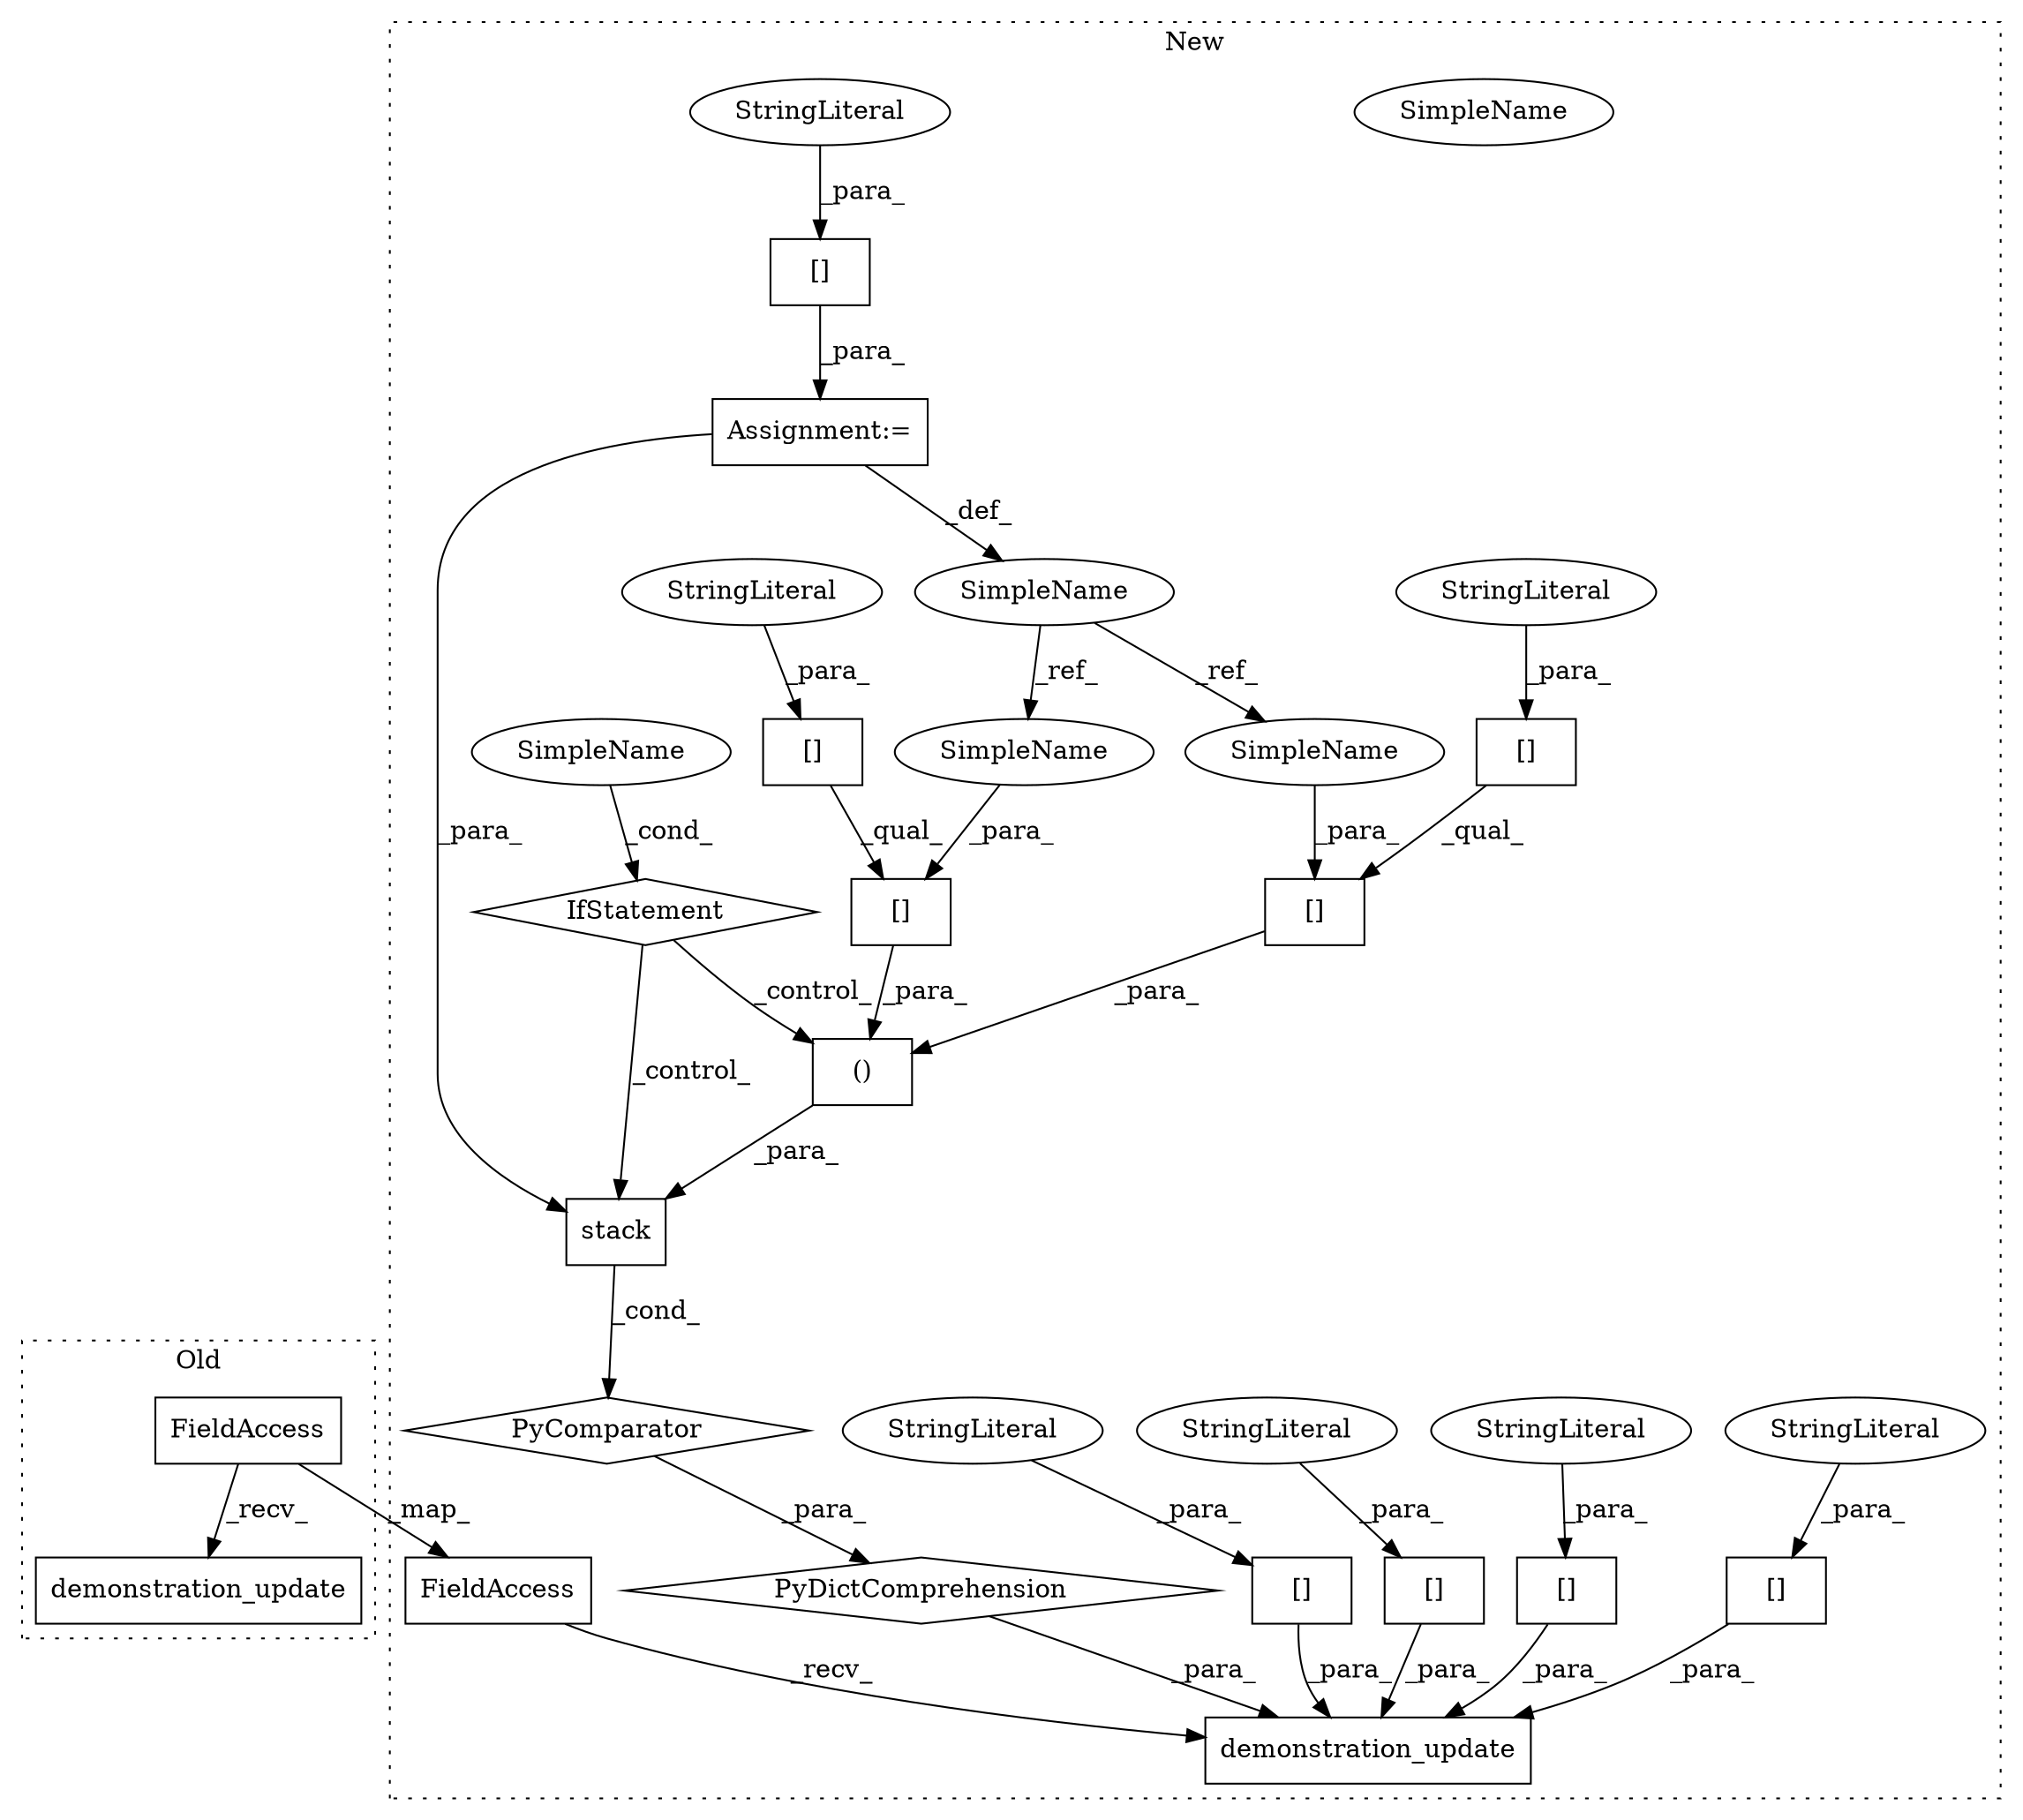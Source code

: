 digraph G {
subgraph cluster0 {
1 [label="demonstration_update" a="32" s="3436,3462" l="21,1" shape="box"];
27 [label="FieldAccess" a="22" s="3425" l="10" shape="box"];
label = "Old";
style="dotted";
}
subgraph cluster1 {
2 [label="demonstration_update" a="32" s="3455,3759" l="36,1" shape="box"];
3 [label="()" a="106" s="3521" l="60" shape="box"];
4 [label="[]" a="2" s="3521,3541" l="16,1" shape="box"];
5 [label="stack" a="32" s="3506,3581" l="15,2" shape="box"];
6 [label="[]" a="2" s="3709,3724" l="6,1" shape="box"];
7 [label="SimpleName" a="42" s="3682" l="5" shape="ellipse"];
8 [label="[]" a="2" s="3744,3758" l="6,1" shape="box"];
9 [label="[]" a="2" s="3726,3742" l="6,1" shape="box"];
10 [label="StringLiteral" a="45" s="3750" l="8" shape="ellipse"];
11 [label="[]" a="2" s="3521,3535" l="6,1" shape="box"];
12 [label="StringLiteral" a="45" s="3715" l="9" shape="ellipse"];
13 [label="[]" a="2" s="3555,3580" l="21,1" shape="box"];
14 [label="PyComparator" a="113" s="3653" l="34" shape="diamond"];
15 [label="[]" a="2" s="3690,3707" l="6,1" shape="box"];
16 [label="IfStatement" a="25" s="3653" l="34" shape="diamond"];
17 [label="[]" a="2" s="3555,3574" l="6,1" shape="box"];
18 [label="SimpleName" a="42" s="3656" l="4" shape="ellipse"];
19 [label="StringLiteral" a="45" s="3696" l="11" shape="ellipse"];
20 [label="StringLiteral" a="45" s="3732" l="10" shape="ellipse"];
21 [label="Assignment:=" a="7" s="3653" l="34" shape="box"];
22 [label="[]" a="2" s="3663,3677" l="6,1" shape="box"];
23 [label="StringLiteral" a="45" s="3527" l="8" shape="ellipse"];
24 [label="StringLiteral" a="45" s="3669" l="8" shape="ellipse"];
25 [label="StringLiteral" a="45" s="3561" l="13" shape="ellipse"];
26 [label="PyDictComprehension" a="110" s="3491" l="204" shape="diamond"];
28 [label="FieldAccess" a="22" s="3444" l="10" shape="box"];
29 [label="SimpleName" a="42" s="3576" l="4" shape="ellipse"];
30 [label="SimpleName" a="42" s="3537" l="4" shape="ellipse"];
31 [label="SimpleName" a="42" s="3682" l="5" shape="ellipse"];
label = "New";
style="dotted";
}
3 -> 5 [label="_para_"];
4 -> 3 [label="_para_"];
5 -> 14 [label="_cond_"];
6 -> 2 [label="_para_"];
8 -> 2 [label="_para_"];
9 -> 2 [label="_para_"];
10 -> 8 [label="_para_"];
11 -> 4 [label="_qual_"];
12 -> 6 [label="_para_"];
13 -> 3 [label="_para_"];
14 -> 26 [label="_para_"];
15 -> 2 [label="_para_"];
16 -> 3 [label="_control_"];
16 -> 5 [label="_control_"];
17 -> 13 [label="_qual_"];
18 -> 29 [label="_ref_"];
18 -> 30 [label="_ref_"];
19 -> 15 [label="_para_"];
20 -> 9 [label="_para_"];
21 -> 5 [label="_para_"];
21 -> 18 [label="_def_"];
22 -> 21 [label="_para_"];
23 -> 11 [label="_para_"];
24 -> 22 [label="_para_"];
25 -> 17 [label="_para_"];
26 -> 2 [label="_para_"];
27 -> 1 [label="_recv_"];
27 -> 28 [label="_map_"];
28 -> 2 [label="_recv_"];
29 -> 13 [label="_para_"];
30 -> 4 [label="_para_"];
31 -> 16 [label="_cond_"];
}